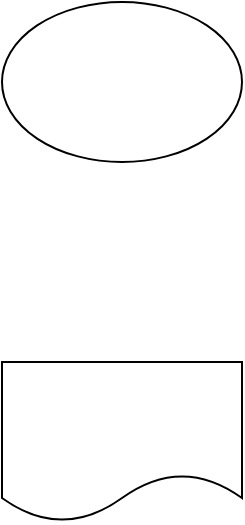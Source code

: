 <mxfile version="16.6.6" type="github">
  <diagram id="QLLFfvoIwOpzA6M3YeeE" name="Page-1">
    <mxGraphModel dx="1186" dy="764" grid="1" gridSize="10" guides="1" tooltips="1" connect="1" arrows="1" fold="1" page="1" pageScale="1" pageWidth="827" pageHeight="1169" math="0" shadow="0">
      <root>
        <mxCell id="0" />
        <mxCell id="1" parent="0" />
        <mxCell id="AFibg9ZLy5acu9igac-z-1" value="" style="ellipse;whiteSpace=wrap;html=1;" vertex="1" parent="1">
          <mxGeometry x="220" y="200" width="120" height="80" as="geometry" />
        </mxCell>
        <mxCell id="AFibg9ZLy5acu9igac-z-2" value="" style="shape=document;whiteSpace=wrap;html=1;boundedLbl=1;" vertex="1" parent="1">
          <mxGeometry x="220" y="380" width="120" height="80" as="geometry" />
        </mxCell>
      </root>
    </mxGraphModel>
  </diagram>
</mxfile>
